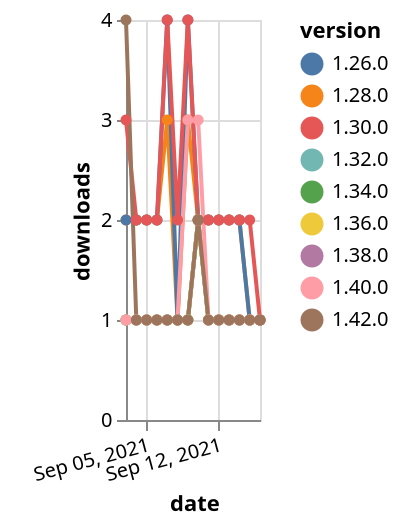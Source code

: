 {"$schema": "https://vega.github.io/schema/vega-lite/v5.json", "description": "A simple bar chart with embedded data.", "data": {"values": [{"date": "2021-09-03", "total": 189, "delta": 1, "version": "1.34.0"}, {"date": "2021-09-04", "total": 190, "delta": 1, "version": "1.34.0"}, {"date": "2021-09-05", "total": 191, "delta": 1, "version": "1.34.0"}, {"date": "2021-09-06", "total": 192, "delta": 1, "version": "1.34.0"}, {"date": "2021-09-07", "total": 193, "delta": 1, "version": "1.34.0"}, {"date": "2021-09-08", "total": 194, "delta": 1, "version": "1.34.0"}, {"date": "2021-09-09", "total": 195, "delta": 1, "version": "1.34.0"}, {"date": "2021-09-10", "total": 197, "delta": 2, "version": "1.34.0"}, {"date": "2021-09-11", "total": 198, "delta": 1, "version": "1.34.0"}, {"date": "2021-09-12", "total": 199, "delta": 1, "version": "1.34.0"}, {"date": "2021-09-13", "total": 200, "delta": 1, "version": "1.34.0"}, {"date": "2021-09-14", "total": 201, "delta": 1, "version": "1.34.0"}, {"date": "2021-09-15", "total": 202, "delta": 1, "version": "1.34.0"}, {"date": "2021-09-16", "total": 203, "delta": 1, "version": "1.34.0"}, {"date": "2021-09-03", "total": 234, "delta": 1, "version": "1.32.0"}, {"date": "2021-09-04", "total": 235, "delta": 1, "version": "1.32.0"}, {"date": "2021-09-05", "total": 236, "delta": 1, "version": "1.32.0"}, {"date": "2021-09-06", "total": 237, "delta": 1, "version": "1.32.0"}, {"date": "2021-09-07", "total": 238, "delta": 1, "version": "1.32.0"}, {"date": "2021-09-08", "total": 239, "delta": 1, "version": "1.32.0"}, {"date": "2021-09-09", "total": 240, "delta": 1, "version": "1.32.0"}, {"date": "2021-09-10", "total": 242, "delta": 2, "version": "1.32.0"}, {"date": "2021-09-11", "total": 243, "delta": 1, "version": "1.32.0"}, {"date": "2021-09-12", "total": 244, "delta": 1, "version": "1.32.0"}, {"date": "2021-09-13", "total": 245, "delta": 1, "version": "1.32.0"}, {"date": "2021-09-14", "total": 246, "delta": 1, "version": "1.32.0"}, {"date": "2021-09-15", "total": 247, "delta": 1, "version": "1.32.0"}, {"date": "2021-09-16", "total": 248, "delta": 1, "version": "1.32.0"}, {"date": "2021-09-03", "total": 2549, "delta": 2, "version": "1.28.0"}, {"date": "2021-09-04", "total": 2551, "delta": 2, "version": "1.28.0"}, {"date": "2021-09-05", "total": 2553, "delta": 2, "version": "1.28.0"}, {"date": "2021-09-06", "total": 2555, "delta": 2, "version": "1.28.0"}, {"date": "2021-09-07", "total": 2558, "delta": 3, "version": "1.28.0"}, {"date": "2021-09-08", "total": 2559, "delta": 1, "version": "1.28.0"}, {"date": "2021-09-09", "total": 2562, "delta": 3, "version": "1.28.0"}, {"date": "2021-09-10", "total": 2564, "delta": 2, "version": "1.28.0"}, {"date": "2021-09-11", "total": 2566, "delta": 2, "version": "1.28.0"}, {"date": "2021-09-12", "total": 2568, "delta": 2, "version": "1.28.0"}, {"date": "2021-09-13", "total": 2570, "delta": 2, "version": "1.28.0"}, {"date": "2021-09-14", "total": 2572, "delta": 2, "version": "1.28.0"}, {"date": "2021-09-15", "total": 2573, "delta": 1, "version": "1.28.0"}, {"date": "2021-09-16", "total": 2574, "delta": 1, "version": "1.28.0"}, {"date": "2021-09-03", "total": 2996, "delta": 2, "version": "1.26.0"}, {"date": "2021-09-04", "total": 2998, "delta": 2, "version": "1.26.0"}, {"date": "2021-09-05", "total": 3000, "delta": 2, "version": "1.26.0"}, {"date": "2021-09-06", "total": 3002, "delta": 2, "version": "1.26.0"}, {"date": "2021-09-07", "total": 3006, "delta": 4, "version": "1.26.0"}, {"date": "2021-09-08", "total": 3007, "delta": 1, "version": "1.26.0"}, {"date": "2021-09-09", "total": 3011, "delta": 4, "version": "1.26.0"}, {"date": "2021-09-10", "total": 3013, "delta": 2, "version": "1.26.0"}, {"date": "2021-09-11", "total": 3015, "delta": 2, "version": "1.26.0"}, {"date": "2021-09-12", "total": 3017, "delta": 2, "version": "1.26.0"}, {"date": "2021-09-13", "total": 3019, "delta": 2, "version": "1.26.0"}, {"date": "2021-09-14", "total": 3021, "delta": 2, "version": "1.26.0"}, {"date": "2021-09-15", "total": 3022, "delta": 1, "version": "1.26.0"}, {"date": "2021-09-16", "total": 3023, "delta": 1, "version": "1.26.0"}, {"date": "2021-09-03", "total": 153, "delta": 1, "version": "1.38.0"}, {"date": "2021-09-04", "total": 154, "delta": 1, "version": "1.38.0"}, {"date": "2021-09-05", "total": 155, "delta": 1, "version": "1.38.0"}, {"date": "2021-09-06", "total": 156, "delta": 1, "version": "1.38.0"}, {"date": "2021-09-07", "total": 157, "delta": 1, "version": "1.38.0"}, {"date": "2021-09-08", "total": 158, "delta": 1, "version": "1.38.0"}, {"date": "2021-09-09", "total": 159, "delta": 1, "version": "1.38.0"}, {"date": "2021-09-10", "total": 161, "delta": 2, "version": "1.38.0"}, {"date": "2021-09-11", "total": 162, "delta": 1, "version": "1.38.0"}, {"date": "2021-09-12", "total": 163, "delta": 1, "version": "1.38.0"}, {"date": "2021-09-13", "total": 164, "delta": 1, "version": "1.38.0"}, {"date": "2021-09-14", "total": 165, "delta": 1, "version": "1.38.0"}, {"date": "2021-09-15", "total": 166, "delta": 1, "version": "1.38.0"}, {"date": "2021-09-16", "total": 167, "delta": 1, "version": "1.38.0"}, {"date": "2021-09-03", "total": 175, "delta": 1, "version": "1.36.0"}, {"date": "2021-09-04", "total": 176, "delta": 1, "version": "1.36.0"}, {"date": "2021-09-05", "total": 177, "delta": 1, "version": "1.36.0"}, {"date": "2021-09-06", "total": 178, "delta": 1, "version": "1.36.0"}, {"date": "2021-09-07", "total": 179, "delta": 1, "version": "1.36.0"}, {"date": "2021-09-08", "total": 180, "delta": 1, "version": "1.36.0"}, {"date": "2021-09-09", "total": 181, "delta": 1, "version": "1.36.0"}, {"date": "2021-09-10", "total": 183, "delta": 2, "version": "1.36.0"}, {"date": "2021-09-11", "total": 184, "delta": 1, "version": "1.36.0"}, {"date": "2021-09-12", "total": 185, "delta": 1, "version": "1.36.0"}, {"date": "2021-09-13", "total": 186, "delta": 1, "version": "1.36.0"}, {"date": "2021-09-14", "total": 187, "delta": 1, "version": "1.36.0"}, {"date": "2021-09-15", "total": 188, "delta": 1, "version": "1.36.0"}, {"date": "2021-09-16", "total": 189, "delta": 1, "version": "1.36.0"}, {"date": "2021-09-03", "total": 189, "delta": 1, "version": "1.40.0"}, {"date": "2021-09-04", "total": 190, "delta": 1, "version": "1.40.0"}, {"date": "2021-09-05", "total": 191, "delta": 1, "version": "1.40.0"}, {"date": "2021-09-06", "total": 192, "delta": 1, "version": "1.40.0"}, {"date": "2021-09-07", "total": 193, "delta": 1, "version": "1.40.0"}, {"date": "2021-09-08", "total": 194, "delta": 1, "version": "1.40.0"}, {"date": "2021-09-09", "total": 197, "delta": 3, "version": "1.40.0"}, {"date": "2021-09-10", "total": 200, "delta": 3, "version": "1.40.0"}, {"date": "2021-09-11", "total": 201, "delta": 1, "version": "1.40.0"}, {"date": "2021-09-12", "total": 202, "delta": 1, "version": "1.40.0"}, {"date": "2021-09-13", "total": 203, "delta": 1, "version": "1.40.0"}, {"date": "2021-09-14", "total": 204, "delta": 1, "version": "1.40.0"}, {"date": "2021-09-15", "total": 205, "delta": 1, "version": "1.40.0"}, {"date": "2021-09-16", "total": 206, "delta": 1, "version": "1.40.0"}, {"date": "2021-09-03", "total": 2455, "delta": 3, "version": "1.30.0"}, {"date": "2021-09-04", "total": 2457, "delta": 2, "version": "1.30.0"}, {"date": "2021-09-05", "total": 2459, "delta": 2, "version": "1.30.0"}, {"date": "2021-09-06", "total": 2461, "delta": 2, "version": "1.30.0"}, {"date": "2021-09-07", "total": 2465, "delta": 4, "version": "1.30.0"}, {"date": "2021-09-08", "total": 2467, "delta": 2, "version": "1.30.0"}, {"date": "2021-09-09", "total": 2471, "delta": 4, "version": "1.30.0"}, {"date": "2021-09-10", "total": 2473, "delta": 2, "version": "1.30.0"}, {"date": "2021-09-11", "total": 2475, "delta": 2, "version": "1.30.0"}, {"date": "2021-09-12", "total": 2477, "delta": 2, "version": "1.30.0"}, {"date": "2021-09-13", "total": 2479, "delta": 2, "version": "1.30.0"}, {"date": "2021-09-14", "total": 2481, "delta": 2, "version": "1.30.0"}, {"date": "2021-09-15", "total": 2483, "delta": 2, "version": "1.30.0"}, {"date": "2021-09-16", "total": 2484, "delta": 1, "version": "1.30.0"}, {"date": "2021-09-03", "total": 124, "delta": 4, "version": "1.42.0"}, {"date": "2021-09-04", "total": 125, "delta": 1, "version": "1.42.0"}, {"date": "2021-09-05", "total": 126, "delta": 1, "version": "1.42.0"}, {"date": "2021-09-06", "total": 127, "delta": 1, "version": "1.42.0"}, {"date": "2021-09-07", "total": 128, "delta": 1, "version": "1.42.0"}, {"date": "2021-09-08", "total": 129, "delta": 1, "version": "1.42.0"}, {"date": "2021-09-09", "total": 130, "delta": 1, "version": "1.42.0"}, {"date": "2021-09-10", "total": 132, "delta": 2, "version": "1.42.0"}, {"date": "2021-09-11", "total": 133, "delta": 1, "version": "1.42.0"}, {"date": "2021-09-12", "total": 134, "delta": 1, "version": "1.42.0"}, {"date": "2021-09-13", "total": 135, "delta": 1, "version": "1.42.0"}, {"date": "2021-09-14", "total": 136, "delta": 1, "version": "1.42.0"}, {"date": "2021-09-15", "total": 137, "delta": 1, "version": "1.42.0"}, {"date": "2021-09-16", "total": 138, "delta": 1, "version": "1.42.0"}]}, "width": "container", "mark": {"type": "line", "point": {"filled": true}}, "encoding": {"x": {"field": "date", "type": "temporal", "timeUnit": "yearmonthdate", "title": "date", "axis": {"labelAngle": -15}}, "y": {"field": "delta", "type": "quantitative", "title": "downloads"}, "color": {"field": "version", "type": "nominal"}, "tooltip": {"field": "delta"}}}